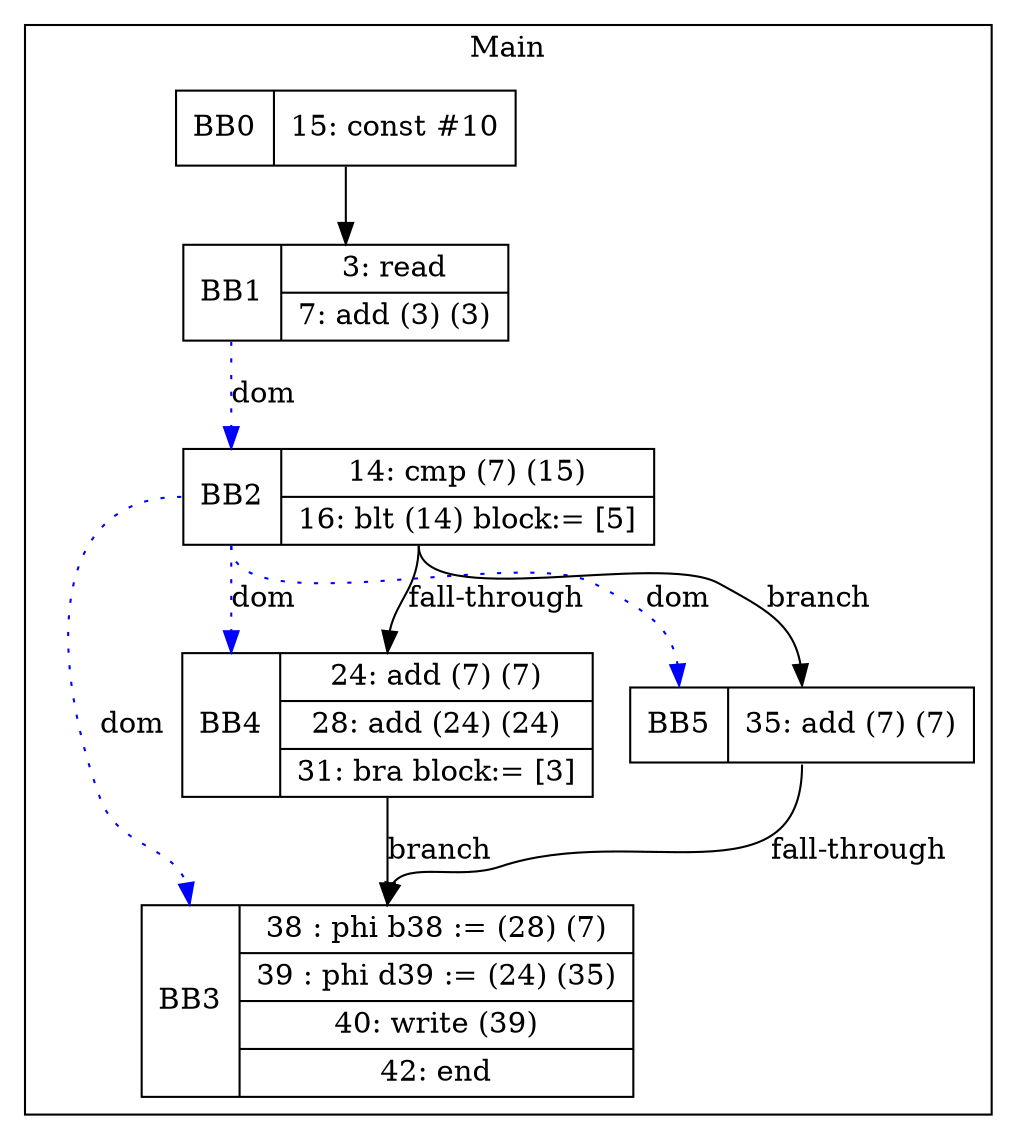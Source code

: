 digraph G {
node [shape=record];
subgraph cluster_main{
label = "Main";
BB0 [shape=record, label="<b>BB0|{15: const #10}"];
BB1 [shape=record, label="<b>BB1|{3: read|7: add (3) (3)}"];
BB2 [shape=record, label="<b>BB2|{14: cmp (7) (15)|16: blt (14) block:= [5]}"];
BB3 [shape=record, label="<b>BB3|{38 : phi b38 := (28) (7)|39 : phi d39 := (24) (35)|40: write (39)|42: end}"];
BB4 [shape=record, label="<b>BB4|{24: add (7) (7)|28: add (24) (24)|31: bra block:= [3]}"];
BB5 [shape=record, label="<b>BB5|{35: add (7) (7)}"];
}
BB0:s -> BB1:n ;
BB2:b -> BB3:b [color=blue, style=dotted, label="dom"];
BB2:b -> BB4:b [color=blue, style=dotted, label="dom"];
BB1:b -> BB2:b [color=blue, style=dotted, label="dom"];
BB2:b -> BB5:b [color=blue, style=dotted, label="dom"];
BB2:s -> BB5:n [label="branch"];
BB4:s -> BB3:n [label="branch"];
BB5:s -> BB3:n [label="fall-through"];
BB2:s -> BB4:n [label="fall-through"];
}
